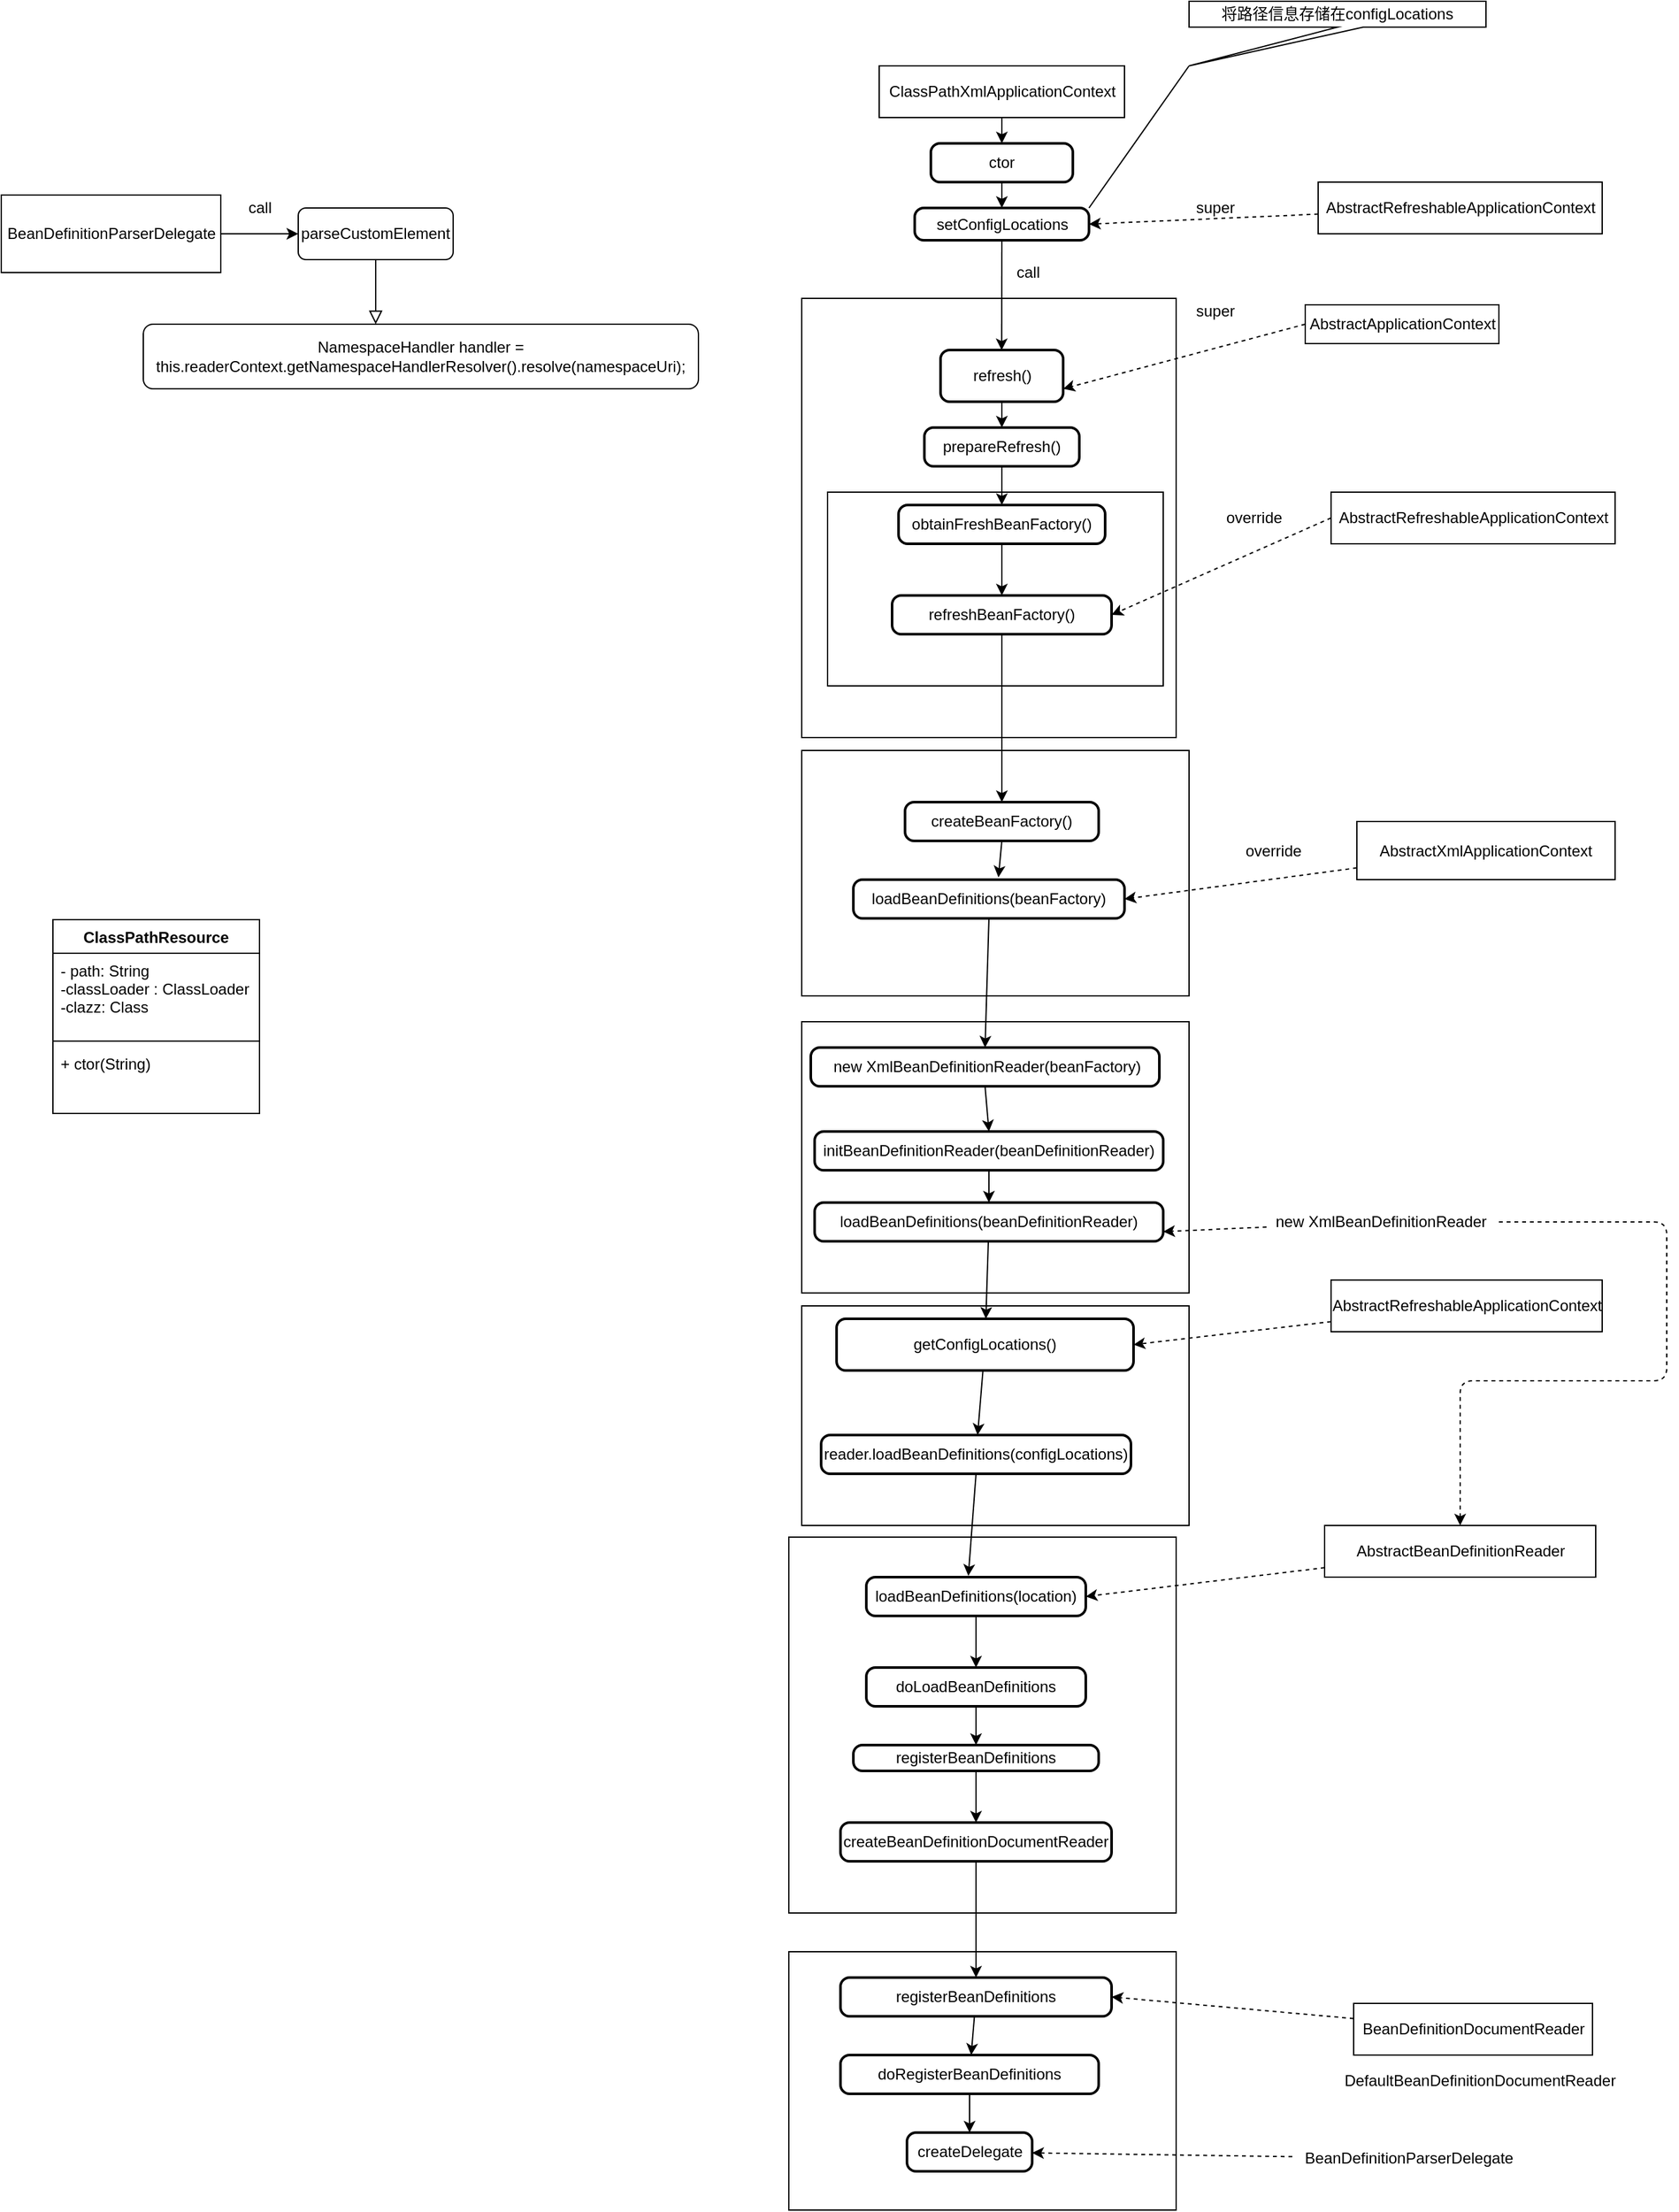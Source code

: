 <mxfile version="13.9.2" type="github">
  <diagram id="C5RBs43oDa-KdzZeNtuy" name="Page-1">
    <mxGraphModel dx="1679" dy="1573" grid="1" gridSize="10" guides="1" tooltips="1" connect="1" arrows="1" fold="1" page="1" pageScale="1" pageWidth="827" pageHeight="1169" math="0" shadow="0">
      <root>
        <mxCell id="WIyWlLk6GJQsqaUBKTNV-0" />
        <mxCell id="WIyWlLk6GJQsqaUBKTNV-1" parent="WIyWlLk6GJQsqaUBKTNV-0" />
        <mxCell id="WIyWlLk6GJQsqaUBKTNV-2" value="" style="rounded=0;html=1;jettySize=auto;orthogonalLoop=1;fontSize=11;endArrow=block;endFill=0;endSize=8;strokeWidth=1;shadow=0;labelBackgroundColor=none;edgeStyle=orthogonalEdgeStyle;" parent="WIyWlLk6GJQsqaUBKTNV-1" source="WIyWlLk6GJQsqaUBKTNV-3" edge="1">
          <mxGeometry relative="1" as="geometry">
            <mxPoint x="220" y="170" as="targetPoint" />
          </mxGeometry>
        </mxCell>
        <mxCell id="WIyWlLk6GJQsqaUBKTNV-3" value="parseCustomElement" style="rounded=1;whiteSpace=wrap;html=1;fontSize=12;glass=0;strokeWidth=1;shadow=0;" parent="WIyWlLk6GJQsqaUBKTNV-1" vertex="1">
          <mxGeometry x="160" y="80" width="120" height="40" as="geometry" />
        </mxCell>
        <mxCell id="WIyWlLk6GJQsqaUBKTNV-11" value="NamespaceHandler handler = this.readerContext.getNamespaceHandlerResolver().resolve(namespaceUri);" style="rounded=1;whiteSpace=wrap;html=1;fontSize=12;glass=0;strokeWidth=1;shadow=0;" parent="WIyWlLk6GJQsqaUBKTNV-1" vertex="1">
          <mxGeometry x="40" y="170" width="430" height="50" as="geometry" />
        </mxCell>
        <mxCell id="rMQCLUZE4Jsm2vmZJEsD-1" style="edgeStyle=orthogonalEdgeStyle;rounded=0;orthogonalLoop=1;jettySize=auto;html=1;exitX=1;exitY=0.5;exitDx=0;exitDy=0;entryX=0;entryY=0.5;entryDx=0;entryDy=0;" edge="1" parent="WIyWlLk6GJQsqaUBKTNV-1" source="rMQCLUZE4Jsm2vmZJEsD-0" target="WIyWlLk6GJQsqaUBKTNV-3">
          <mxGeometry relative="1" as="geometry" />
        </mxCell>
        <mxCell id="rMQCLUZE4Jsm2vmZJEsD-0" value="BeanDefinitionParserDelegate" style="html=1;" vertex="1" parent="WIyWlLk6GJQsqaUBKTNV-1">
          <mxGeometry x="-70" y="70" width="170" height="60" as="geometry" />
        </mxCell>
        <mxCell id="rMQCLUZE4Jsm2vmZJEsD-2" value="call" style="text;html=1;resizable=0;autosize=1;align=center;verticalAlign=middle;points=[];fillColor=none;strokeColor=none;rounded=0;" vertex="1" parent="WIyWlLk6GJQsqaUBKTNV-1">
          <mxGeometry x="115" y="70" width="30" height="20" as="geometry" />
        </mxCell>
        <mxCell id="rMQCLUZE4Jsm2vmZJEsD-18" style="edgeStyle=orthogonalEdgeStyle;rounded=0;orthogonalLoop=1;jettySize=auto;html=1;exitX=0.5;exitY=1;exitDx=0;exitDy=0;entryX=0.5;entryY=0;entryDx=0;entryDy=0;" edge="1" parent="WIyWlLk6GJQsqaUBKTNV-1" source="rMQCLUZE4Jsm2vmZJEsD-4" target="rMQCLUZE4Jsm2vmZJEsD-17">
          <mxGeometry relative="1" as="geometry" />
        </mxCell>
        <mxCell id="rMQCLUZE4Jsm2vmZJEsD-4" value="ClassPathXmlApplicationContext" style="html=1;" vertex="1" parent="WIyWlLk6GJQsqaUBKTNV-1">
          <mxGeometry x="610" y="-30" width="190" height="40" as="geometry" />
        </mxCell>
        <mxCell id="rMQCLUZE4Jsm2vmZJEsD-14" style="edgeStyle=orthogonalEdgeStyle;rounded=0;orthogonalLoop=1;jettySize=auto;html=1;exitX=0.5;exitY=1;exitDx=0;exitDy=0;entryX=0.5;entryY=0;entryDx=0;entryDy=0;" edge="1" parent="WIyWlLk6GJQsqaUBKTNV-1" source="rMQCLUZE4Jsm2vmZJEsD-5" target="rMQCLUZE4Jsm2vmZJEsD-9">
          <mxGeometry relative="1" as="geometry" />
        </mxCell>
        <mxCell id="rMQCLUZE4Jsm2vmZJEsD-5" value="refresh()" style="rounded=1;whiteSpace=wrap;html=1;absoluteArcSize=1;arcSize=14;strokeWidth=2;" vertex="1" parent="WIyWlLk6GJQsqaUBKTNV-1">
          <mxGeometry x="657.5" y="190" width="95" height="40" as="geometry" />
        </mxCell>
        <mxCell id="rMQCLUZE4Jsm2vmZJEsD-7" value="call" style="text;html=1;resizable=0;autosize=1;align=center;verticalAlign=middle;points=[];fillColor=none;strokeColor=none;rounded=0;" vertex="1" parent="WIyWlLk6GJQsqaUBKTNV-1">
          <mxGeometry x="710" y="120" width="30" height="20" as="geometry" />
        </mxCell>
        <mxCell id="rMQCLUZE4Jsm2vmZJEsD-8" value="" style="rounded=0;whiteSpace=wrap;html=1;fillColor=none;" vertex="1" parent="WIyWlLk6GJQsqaUBKTNV-1">
          <mxGeometry x="550" y="150" width="290" height="340" as="geometry" />
        </mxCell>
        <mxCell id="rMQCLUZE4Jsm2vmZJEsD-16" style="edgeStyle=orthogonalEdgeStyle;rounded=0;orthogonalLoop=1;jettySize=auto;html=1;exitX=0.5;exitY=1;exitDx=0;exitDy=0;entryX=0.5;entryY=0;entryDx=0;entryDy=0;" edge="1" parent="WIyWlLk6GJQsqaUBKTNV-1" source="rMQCLUZE4Jsm2vmZJEsD-9" target="rMQCLUZE4Jsm2vmZJEsD-15">
          <mxGeometry relative="1" as="geometry" />
        </mxCell>
        <mxCell id="rMQCLUZE4Jsm2vmZJEsD-9" value="prepareRefresh()" style="rounded=1;whiteSpace=wrap;html=1;absoluteArcSize=1;arcSize=14;strokeWidth=2;" vertex="1" parent="WIyWlLk6GJQsqaUBKTNV-1">
          <mxGeometry x="645" y="250" width="120" height="30" as="geometry" />
        </mxCell>
        <mxCell id="rMQCLUZE4Jsm2vmZJEsD-24" style="edgeStyle=none;rounded=0;orthogonalLoop=1;jettySize=auto;html=1;exitX=0.5;exitY=1;exitDx=0;exitDy=0;entryX=0.5;entryY=0;entryDx=0;entryDy=0;" edge="1" parent="WIyWlLk6GJQsqaUBKTNV-1" source="rMQCLUZE4Jsm2vmZJEsD-15" target="rMQCLUZE4Jsm2vmZJEsD-23">
          <mxGeometry relative="1" as="geometry" />
        </mxCell>
        <mxCell id="rMQCLUZE4Jsm2vmZJEsD-15" value="obtainFreshBeanFactory()" style="rounded=1;whiteSpace=wrap;html=1;absoluteArcSize=1;arcSize=14;strokeWidth=2;fillColor=none;" vertex="1" parent="WIyWlLk6GJQsqaUBKTNV-1">
          <mxGeometry x="625" y="310" width="160" height="30" as="geometry" />
        </mxCell>
        <mxCell id="rMQCLUZE4Jsm2vmZJEsD-53" style="edgeStyle=none;rounded=0;orthogonalLoop=1;jettySize=auto;html=1;exitX=0.5;exitY=1;exitDx=0;exitDy=0;entryX=0.5;entryY=0;entryDx=0;entryDy=0;" edge="1" parent="WIyWlLk6GJQsqaUBKTNV-1" source="rMQCLUZE4Jsm2vmZJEsD-17" target="rMQCLUZE4Jsm2vmZJEsD-52">
          <mxGeometry relative="1" as="geometry" />
        </mxCell>
        <mxCell id="rMQCLUZE4Jsm2vmZJEsD-17" value="ctor" style="rounded=1;whiteSpace=wrap;html=1;absoluteArcSize=1;arcSize=14;strokeWidth=2;fillColor=none;" vertex="1" parent="WIyWlLk6GJQsqaUBKTNV-1">
          <mxGeometry x="650" y="30" width="110" height="30" as="geometry" />
        </mxCell>
        <mxCell id="rMQCLUZE4Jsm2vmZJEsD-21" style="rounded=0;orthogonalLoop=1;jettySize=auto;html=1;exitX=0;exitY=0.5;exitDx=0;exitDy=0;entryX=1;entryY=0.75;entryDx=0;entryDy=0;dashed=1;" edge="1" parent="WIyWlLk6GJQsqaUBKTNV-1" source="rMQCLUZE4Jsm2vmZJEsD-20" target="rMQCLUZE4Jsm2vmZJEsD-5">
          <mxGeometry relative="1" as="geometry" />
        </mxCell>
        <mxCell id="rMQCLUZE4Jsm2vmZJEsD-20" value="AbstractApplicationContext" style="html=1;fillColor=none;" vertex="1" parent="WIyWlLk6GJQsqaUBKTNV-1">
          <mxGeometry x="940" y="155" width="150" height="30" as="geometry" />
        </mxCell>
        <mxCell id="rMQCLUZE4Jsm2vmZJEsD-22" value="" style="rounded=0;whiteSpace=wrap;html=1;fillColor=none;" vertex="1" parent="WIyWlLk6GJQsqaUBKTNV-1">
          <mxGeometry x="570" y="300" width="260" height="150" as="geometry" />
        </mxCell>
        <mxCell id="rMQCLUZE4Jsm2vmZJEsD-31" style="edgeStyle=none;rounded=0;orthogonalLoop=1;jettySize=auto;html=1;" edge="1" parent="WIyWlLk6GJQsqaUBKTNV-1" source="rMQCLUZE4Jsm2vmZJEsD-23" target="rMQCLUZE4Jsm2vmZJEsD-30">
          <mxGeometry relative="1" as="geometry" />
        </mxCell>
        <mxCell id="rMQCLUZE4Jsm2vmZJEsD-23" value="refreshBeanFactory()" style="rounded=1;whiteSpace=wrap;html=1;absoluteArcSize=1;arcSize=14;strokeWidth=2;fillColor=none;" vertex="1" parent="WIyWlLk6GJQsqaUBKTNV-1">
          <mxGeometry x="620" y="380" width="170" height="30" as="geometry" />
        </mxCell>
        <mxCell id="rMQCLUZE4Jsm2vmZJEsD-25" value="super" style="text;html=1;resizable=0;autosize=1;align=center;verticalAlign=middle;points=[];fillColor=none;strokeColor=none;rounded=0;" vertex="1" parent="WIyWlLk6GJQsqaUBKTNV-1">
          <mxGeometry x="845" y="150" width="50" height="20" as="geometry" />
        </mxCell>
        <mxCell id="rMQCLUZE4Jsm2vmZJEsD-27" style="edgeStyle=none;rounded=0;orthogonalLoop=1;jettySize=auto;html=1;exitX=0;exitY=0.5;exitDx=0;exitDy=0;entryX=1;entryY=0.5;entryDx=0;entryDy=0;dashed=1;" edge="1" parent="WIyWlLk6GJQsqaUBKTNV-1" source="rMQCLUZE4Jsm2vmZJEsD-26" target="rMQCLUZE4Jsm2vmZJEsD-23">
          <mxGeometry relative="1" as="geometry" />
        </mxCell>
        <mxCell id="rMQCLUZE4Jsm2vmZJEsD-26" value="AbstractRefreshableApplicationContext" style="html=1;fillColor=none;" vertex="1" parent="WIyWlLk6GJQsqaUBKTNV-1">
          <mxGeometry x="960" y="300" width="220" height="40" as="geometry" />
        </mxCell>
        <mxCell id="rMQCLUZE4Jsm2vmZJEsD-28" value="override" style="text;html=1;resizable=0;autosize=1;align=center;verticalAlign=middle;points=[];fillColor=none;strokeColor=none;rounded=0;" vertex="1" parent="WIyWlLk6GJQsqaUBKTNV-1">
          <mxGeometry x="870" y="310" width="60" height="20" as="geometry" />
        </mxCell>
        <mxCell id="rMQCLUZE4Jsm2vmZJEsD-29" value="" style="rounded=0;whiteSpace=wrap;html=1;fillColor=none;" vertex="1" parent="WIyWlLk6GJQsqaUBKTNV-1">
          <mxGeometry x="550" y="500" width="300" height="190" as="geometry" />
        </mxCell>
        <mxCell id="rMQCLUZE4Jsm2vmZJEsD-33" style="edgeStyle=none;rounded=0;orthogonalLoop=1;jettySize=auto;html=1;exitX=0.5;exitY=1;exitDx=0;exitDy=0;entryX=0.535;entryY=-0.057;entryDx=0;entryDy=0;entryPerimeter=0;" edge="1" parent="WIyWlLk6GJQsqaUBKTNV-1" source="rMQCLUZE4Jsm2vmZJEsD-30" target="rMQCLUZE4Jsm2vmZJEsD-32">
          <mxGeometry relative="1" as="geometry" />
        </mxCell>
        <mxCell id="rMQCLUZE4Jsm2vmZJEsD-30" value="createBeanFactory()" style="rounded=1;whiteSpace=wrap;html=1;absoluteArcSize=1;arcSize=14;strokeWidth=2;fillColor=none;" vertex="1" parent="WIyWlLk6GJQsqaUBKTNV-1">
          <mxGeometry x="630" y="540" width="150" height="30" as="geometry" />
        </mxCell>
        <mxCell id="rMQCLUZE4Jsm2vmZJEsD-43" style="edgeStyle=none;rounded=0;orthogonalLoop=1;jettySize=auto;html=1;exitX=0.5;exitY=1;exitDx=0;exitDy=0;entryX=0.5;entryY=0;entryDx=0;entryDy=0;" edge="1" parent="WIyWlLk6GJQsqaUBKTNV-1" source="rMQCLUZE4Jsm2vmZJEsD-32" target="rMQCLUZE4Jsm2vmZJEsD-41">
          <mxGeometry relative="1" as="geometry" />
        </mxCell>
        <mxCell id="rMQCLUZE4Jsm2vmZJEsD-32" value="loadBeanDefinitions(beanFactory)" style="rounded=1;whiteSpace=wrap;html=1;absoluteArcSize=1;arcSize=14;strokeWidth=2;fillColor=none;" vertex="1" parent="WIyWlLk6GJQsqaUBKTNV-1">
          <mxGeometry x="590" y="600" width="210" height="30" as="geometry" />
        </mxCell>
        <mxCell id="rMQCLUZE4Jsm2vmZJEsD-35" style="edgeStyle=none;rounded=0;orthogonalLoop=1;jettySize=auto;html=1;entryX=1;entryY=0.5;entryDx=0;entryDy=0;dashed=1;" edge="1" parent="WIyWlLk6GJQsqaUBKTNV-1" source="rMQCLUZE4Jsm2vmZJEsD-34" target="rMQCLUZE4Jsm2vmZJEsD-32">
          <mxGeometry relative="1" as="geometry" />
        </mxCell>
        <mxCell id="rMQCLUZE4Jsm2vmZJEsD-34" value="AbstractXmlApplicationContext" style="rounded=0;whiteSpace=wrap;html=1;fillColor=none;" vertex="1" parent="WIyWlLk6GJQsqaUBKTNV-1">
          <mxGeometry x="980" y="555" width="200" height="45" as="geometry" />
        </mxCell>
        <mxCell id="rMQCLUZE4Jsm2vmZJEsD-36" value="override" style="text;html=1;resizable=0;autosize=1;align=center;verticalAlign=middle;points=[];fillColor=none;strokeColor=none;rounded=0;" vertex="1" parent="WIyWlLk6GJQsqaUBKTNV-1">
          <mxGeometry x="885" y="567.5" width="60" height="20" as="geometry" />
        </mxCell>
        <mxCell id="rMQCLUZE4Jsm2vmZJEsD-37" value="ClassPathResource" style="swimlane;fontStyle=1;align=center;verticalAlign=top;childLayout=stackLayout;horizontal=1;startSize=26;horizontalStack=0;resizeParent=1;resizeParentMax=0;resizeLast=0;collapsible=1;marginBottom=0;fillColor=none;" vertex="1" parent="WIyWlLk6GJQsqaUBKTNV-1">
          <mxGeometry x="-30" y="631" width="160" height="150" as="geometry" />
        </mxCell>
        <mxCell id="rMQCLUZE4Jsm2vmZJEsD-38" value="- path: String&#xa;-classLoader : ClassLoader&#xa;-clazz: Class" style="text;strokeColor=none;fillColor=none;align=left;verticalAlign=top;spacingLeft=4;spacingRight=4;overflow=hidden;rotatable=0;points=[[0,0.5],[1,0.5]];portConstraint=eastwest;" vertex="1" parent="rMQCLUZE4Jsm2vmZJEsD-37">
          <mxGeometry y="26" width="160" height="64" as="geometry" />
        </mxCell>
        <mxCell id="rMQCLUZE4Jsm2vmZJEsD-39" value="" style="line;strokeWidth=1;fillColor=none;align=left;verticalAlign=middle;spacingTop=-1;spacingLeft=3;spacingRight=3;rotatable=0;labelPosition=right;points=[];portConstraint=eastwest;" vertex="1" parent="rMQCLUZE4Jsm2vmZJEsD-37">
          <mxGeometry y="90" width="160" height="8" as="geometry" />
        </mxCell>
        <mxCell id="rMQCLUZE4Jsm2vmZJEsD-40" value="+ ctor(String)" style="text;strokeColor=none;fillColor=none;align=left;verticalAlign=top;spacingLeft=4;spacingRight=4;overflow=hidden;rotatable=0;points=[[0,0.5],[1,0.5]];portConstraint=eastwest;" vertex="1" parent="rMQCLUZE4Jsm2vmZJEsD-37">
          <mxGeometry y="98" width="160" height="52" as="geometry" />
        </mxCell>
        <mxCell id="rMQCLUZE4Jsm2vmZJEsD-45" style="edgeStyle=none;rounded=0;orthogonalLoop=1;jettySize=auto;html=1;exitX=0.5;exitY=1;exitDx=0;exitDy=0;entryX=0.5;entryY=0;entryDx=0;entryDy=0;" edge="1" parent="WIyWlLk6GJQsqaUBKTNV-1" source="rMQCLUZE4Jsm2vmZJEsD-41" target="rMQCLUZE4Jsm2vmZJEsD-44">
          <mxGeometry relative="1" as="geometry" />
        </mxCell>
        <mxCell id="rMQCLUZE4Jsm2vmZJEsD-41" value="&amp;nbsp;new XmlBeanDefinitionReader(beanFactory)" style="rounded=1;whiteSpace=wrap;html=1;absoluteArcSize=1;arcSize=14;strokeWidth=2;fillColor=none;" vertex="1" parent="WIyWlLk6GJQsqaUBKTNV-1">
          <mxGeometry x="557" y="730" width="270" height="30" as="geometry" />
        </mxCell>
        <mxCell id="rMQCLUZE4Jsm2vmZJEsD-42" value="" style="rounded=0;whiteSpace=wrap;html=1;fillColor=none;" vertex="1" parent="WIyWlLk6GJQsqaUBKTNV-1">
          <mxGeometry x="550" y="710" width="300" height="210" as="geometry" />
        </mxCell>
        <mxCell id="rMQCLUZE4Jsm2vmZJEsD-47" style="edgeStyle=none;rounded=0;orthogonalLoop=1;jettySize=auto;html=1;exitX=0.5;exitY=1;exitDx=0;exitDy=0;entryX=0.5;entryY=0;entryDx=0;entryDy=0;" edge="1" parent="WIyWlLk6GJQsqaUBKTNV-1" source="rMQCLUZE4Jsm2vmZJEsD-44" target="rMQCLUZE4Jsm2vmZJEsD-46">
          <mxGeometry relative="1" as="geometry" />
        </mxCell>
        <mxCell id="rMQCLUZE4Jsm2vmZJEsD-44" value="initBeanDefinitionReader(beanDefinitionReader)" style="rounded=1;whiteSpace=wrap;html=1;absoluteArcSize=1;arcSize=14;strokeWidth=2;fillColor=none;" vertex="1" parent="WIyWlLk6GJQsqaUBKTNV-1">
          <mxGeometry x="560" y="795" width="270" height="30" as="geometry" />
        </mxCell>
        <mxCell id="rMQCLUZE4Jsm2vmZJEsD-49" style="edgeStyle=none;rounded=0;orthogonalLoop=1;jettySize=auto;html=1;" edge="1" parent="WIyWlLk6GJQsqaUBKTNV-1" source="rMQCLUZE4Jsm2vmZJEsD-46" target="rMQCLUZE4Jsm2vmZJEsD-48">
          <mxGeometry relative="1" as="geometry" />
        </mxCell>
        <mxCell id="rMQCLUZE4Jsm2vmZJEsD-46" value="loadBeanDefinitions(beanDefinitionReader)" style="rounded=1;whiteSpace=wrap;html=1;absoluteArcSize=1;arcSize=14;strokeWidth=2;fillColor=none;" vertex="1" parent="WIyWlLk6GJQsqaUBKTNV-1">
          <mxGeometry x="560" y="850" width="270" height="30" as="geometry" />
        </mxCell>
        <mxCell id="rMQCLUZE4Jsm2vmZJEsD-64" style="edgeStyle=none;curved=1;orthogonalLoop=1;jettySize=auto;html=1;endArrow=classic;endFill=1;" edge="1" parent="WIyWlLk6GJQsqaUBKTNV-1" source="rMQCLUZE4Jsm2vmZJEsD-48" target="rMQCLUZE4Jsm2vmZJEsD-62">
          <mxGeometry relative="1" as="geometry" />
        </mxCell>
        <mxCell id="rMQCLUZE4Jsm2vmZJEsD-48" value="getConfigLocations()" style="rounded=1;whiteSpace=wrap;html=1;absoluteArcSize=1;arcSize=14;strokeWidth=2;fillColor=none;" vertex="1" parent="WIyWlLk6GJQsqaUBKTNV-1">
          <mxGeometry x="577" y="940" width="230" height="40" as="geometry" />
        </mxCell>
        <mxCell id="rMQCLUZE4Jsm2vmZJEsD-51" style="edgeStyle=none;rounded=0;orthogonalLoop=1;jettySize=auto;html=1;entryX=1;entryY=0.5;entryDx=0;entryDy=0;dashed=1;" edge="1" parent="WIyWlLk6GJQsqaUBKTNV-1" source="rMQCLUZE4Jsm2vmZJEsD-50" target="rMQCLUZE4Jsm2vmZJEsD-48">
          <mxGeometry relative="1" as="geometry" />
        </mxCell>
        <mxCell id="rMQCLUZE4Jsm2vmZJEsD-50" value="AbstractRefreshableApplicationContext" style="html=1;fillColor=none;" vertex="1" parent="WIyWlLk6GJQsqaUBKTNV-1">
          <mxGeometry x="960" y="910" width="210" height="40" as="geometry" />
        </mxCell>
        <mxCell id="rMQCLUZE4Jsm2vmZJEsD-54" style="edgeStyle=none;rounded=0;orthogonalLoop=1;jettySize=auto;html=1;exitX=0.5;exitY=1;exitDx=0;exitDy=0;entryX=0.534;entryY=0.118;entryDx=0;entryDy=0;entryPerimeter=0;" edge="1" parent="WIyWlLk6GJQsqaUBKTNV-1" source="rMQCLUZE4Jsm2vmZJEsD-52" target="rMQCLUZE4Jsm2vmZJEsD-8">
          <mxGeometry relative="1" as="geometry" />
        </mxCell>
        <mxCell id="rMQCLUZE4Jsm2vmZJEsD-52" value="setConfigLocations" style="rounded=1;whiteSpace=wrap;html=1;absoluteArcSize=1;arcSize=14;strokeWidth=2;fillColor=none;" vertex="1" parent="WIyWlLk6GJQsqaUBKTNV-1">
          <mxGeometry x="637.5" y="80" width="135" height="25" as="geometry" />
        </mxCell>
        <mxCell id="rMQCLUZE4Jsm2vmZJEsD-56" style="edgeStyle=none;rounded=0;orthogonalLoop=1;jettySize=auto;html=1;entryX=1;entryY=0.5;entryDx=0;entryDy=0;dashed=1;" edge="1" parent="WIyWlLk6GJQsqaUBKTNV-1" source="rMQCLUZE4Jsm2vmZJEsD-55" target="rMQCLUZE4Jsm2vmZJEsD-52">
          <mxGeometry relative="1" as="geometry" />
        </mxCell>
        <mxCell id="rMQCLUZE4Jsm2vmZJEsD-55" value="AbstractRefreshableApplicationContext" style="html=1;fillColor=none;" vertex="1" parent="WIyWlLk6GJQsqaUBKTNV-1">
          <mxGeometry x="950" y="60" width="220" height="40" as="geometry" />
        </mxCell>
        <mxCell id="rMQCLUZE4Jsm2vmZJEsD-57" value="super" style="text;html=1;resizable=0;autosize=1;align=center;verticalAlign=middle;points=[];fillColor=none;strokeColor=none;rounded=0;" vertex="1" parent="WIyWlLk6GJQsqaUBKTNV-1">
          <mxGeometry x="845" y="70" width="50" height="20" as="geometry" />
        </mxCell>
        <mxCell id="rMQCLUZE4Jsm2vmZJEsD-60" style="edgeStyle=none;rounded=0;orthogonalLoop=1;jettySize=auto;html=1;exitX=0;exitY=0;exitDx=0;exitDy=50;exitPerimeter=0;dashed=1;strokeColor=none;" edge="1" parent="WIyWlLk6GJQsqaUBKTNV-1" source="rMQCLUZE4Jsm2vmZJEsD-59">
          <mxGeometry relative="1" as="geometry">
            <mxPoint x="780" y="90" as="targetPoint" />
          </mxGeometry>
        </mxCell>
        <mxCell id="rMQCLUZE4Jsm2vmZJEsD-61" style="edgeStyle=none;orthogonalLoop=1;jettySize=auto;html=1;entryX=1;entryY=0;entryDx=0;entryDy=0;exitX=0;exitY=0;exitDx=0;exitDy=50;exitPerimeter=0;curved=1;endArrow=none;endFill=0;" edge="1" parent="WIyWlLk6GJQsqaUBKTNV-1" source="rMQCLUZE4Jsm2vmZJEsD-59" target="rMQCLUZE4Jsm2vmZJEsD-52">
          <mxGeometry relative="1" as="geometry" />
        </mxCell>
        <mxCell id="rMQCLUZE4Jsm2vmZJEsD-59" value="将路径信息存储在configLocations" style="shape=callout;whiteSpace=wrap;html=1;perimeter=calloutPerimeter;fillColor=none;position2=0;" vertex="1" parent="WIyWlLk6GJQsqaUBKTNV-1">
          <mxGeometry x="850" y="-80" width="230" height="50" as="geometry" />
        </mxCell>
        <mxCell id="rMQCLUZE4Jsm2vmZJEsD-68" style="edgeStyle=none;curved=1;orthogonalLoop=1;jettySize=auto;html=1;exitX=0.5;exitY=1;exitDx=0;exitDy=0;entryX=0.465;entryY=-0.033;entryDx=0;entryDy=0;entryPerimeter=0;endArrow=classic;endFill=1;" edge="1" parent="WIyWlLk6GJQsqaUBKTNV-1" source="rMQCLUZE4Jsm2vmZJEsD-62" target="rMQCLUZE4Jsm2vmZJEsD-67">
          <mxGeometry relative="1" as="geometry" />
        </mxCell>
        <mxCell id="rMQCLUZE4Jsm2vmZJEsD-62" value="reader.loadBeanDefinitions(configLocations)" style="rounded=1;whiteSpace=wrap;html=1;absoluteArcSize=1;arcSize=14;strokeWidth=2;fillColor=none;" vertex="1" parent="WIyWlLk6GJQsqaUBKTNV-1">
          <mxGeometry x="565" y="1030" width="240" height="30" as="geometry" />
        </mxCell>
        <mxCell id="rMQCLUZE4Jsm2vmZJEsD-66" value="" style="rounded=0;whiteSpace=wrap;html=1;strokeColor=#000000;fillColor=none;" vertex="1" parent="WIyWlLk6GJQsqaUBKTNV-1">
          <mxGeometry x="540" y="1109" width="300" height="291" as="geometry" />
        </mxCell>
        <mxCell id="rMQCLUZE4Jsm2vmZJEsD-76" style="edgeStyle=orthogonalEdgeStyle;orthogonalLoop=1;jettySize=auto;html=1;entryX=0.5;entryY=0;entryDx=0;entryDy=0;endArrow=classic;endFill=1;" edge="1" parent="WIyWlLk6GJQsqaUBKTNV-1" source="rMQCLUZE4Jsm2vmZJEsD-67" target="rMQCLUZE4Jsm2vmZJEsD-75">
          <mxGeometry relative="1" as="geometry" />
        </mxCell>
        <mxCell id="rMQCLUZE4Jsm2vmZJEsD-67" value="loadBeanDefinitions(location)" style="rounded=1;whiteSpace=wrap;html=1;absoluteArcSize=1;arcSize=14;strokeWidth=2;fillColor=none;" vertex="1" parent="WIyWlLk6GJQsqaUBKTNV-1">
          <mxGeometry x="600" y="1140" width="170" height="30" as="geometry" />
        </mxCell>
        <mxCell id="rMQCLUZE4Jsm2vmZJEsD-69" value="" style="rounded=0;whiteSpace=wrap;html=1;strokeColor=#000000;fillColor=none;" vertex="1" parent="WIyWlLk6GJQsqaUBKTNV-1">
          <mxGeometry x="550" y="930" width="300" height="170" as="geometry" />
        </mxCell>
        <mxCell id="rMQCLUZE4Jsm2vmZJEsD-71" style="edgeStyle=none;curved=1;orthogonalLoop=1;jettySize=auto;html=1;entryX=1;entryY=0.5;entryDx=0;entryDy=0;endArrow=classic;endFill=1;dashed=1;" edge="1" parent="WIyWlLk6GJQsqaUBKTNV-1" source="rMQCLUZE4Jsm2vmZJEsD-70" target="rMQCLUZE4Jsm2vmZJEsD-67">
          <mxGeometry relative="1" as="geometry" />
        </mxCell>
        <mxCell id="rMQCLUZE4Jsm2vmZJEsD-70" value="AbstractBeanDefinitionReader" style="html=1;fillColor=none;" vertex="1" parent="WIyWlLk6GJQsqaUBKTNV-1">
          <mxGeometry x="955" y="1100" width="210" height="40" as="geometry" />
        </mxCell>
        <mxCell id="rMQCLUZE4Jsm2vmZJEsD-73" style="edgeStyle=none;curved=1;orthogonalLoop=1;jettySize=auto;html=1;entryX=1;entryY=0.75;entryDx=0;entryDy=0;dashed=1;endArrow=classic;endFill=1;" edge="1" parent="WIyWlLk6GJQsqaUBKTNV-1" source="rMQCLUZE4Jsm2vmZJEsD-72" target="rMQCLUZE4Jsm2vmZJEsD-46">
          <mxGeometry relative="1" as="geometry" />
        </mxCell>
        <mxCell id="rMQCLUZE4Jsm2vmZJEsD-74" style="edgeStyle=orthogonalEdgeStyle;orthogonalLoop=1;jettySize=auto;html=1;entryX=0.5;entryY=0;entryDx=0;entryDy=0;dashed=1;endArrow=classic;endFill=1;" edge="1" parent="WIyWlLk6GJQsqaUBKTNV-1" source="rMQCLUZE4Jsm2vmZJEsD-72" target="rMQCLUZE4Jsm2vmZJEsD-70">
          <mxGeometry relative="1" as="geometry">
            <Array as="points">
              <mxPoint x="1220" y="865" />
              <mxPoint x="1220" y="988" />
              <mxPoint x="1060" y="988" />
            </Array>
          </mxGeometry>
        </mxCell>
        <mxCell id="rMQCLUZE4Jsm2vmZJEsD-72" value="new XmlBeanDefinitionReader&amp;nbsp;" style="text;html=1;resizable=0;autosize=1;align=center;verticalAlign=middle;points=[];fillColor=none;strokeColor=none;rounded=0;" vertex="1" parent="WIyWlLk6GJQsqaUBKTNV-1">
          <mxGeometry x="910" y="855" width="180" height="20" as="geometry" />
        </mxCell>
        <mxCell id="rMQCLUZE4Jsm2vmZJEsD-80" style="edgeStyle=orthogonalEdgeStyle;rounded=0;orthogonalLoop=1;jettySize=auto;html=1;entryX=0.5;entryY=0;entryDx=0;entryDy=0;" edge="1" parent="WIyWlLk6GJQsqaUBKTNV-1" source="rMQCLUZE4Jsm2vmZJEsD-75" target="rMQCLUZE4Jsm2vmZJEsD-78">
          <mxGeometry relative="1" as="geometry" />
        </mxCell>
        <mxCell id="rMQCLUZE4Jsm2vmZJEsD-75" value="doLoadBeanDefinitions" style="rounded=1;whiteSpace=wrap;html=1;absoluteArcSize=1;arcSize=14;strokeWidth=2;fillColor=none;" vertex="1" parent="WIyWlLk6GJQsqaUBKTNV-1">
          <mxGeometry x="600" y="1210" width="170" height="30" as="geometry" />
        </mxCell>
        <mxCell id="rMQCLUZE4Jsm2vmZJEsD-82" value="" style="edgeStyle=orthogonalEdgeStyle;rounded=0;orthogonalLoop=1;jettySize=auto;html=1;" edge="1" parent="WIyWlLk6GJQsqaUBKTNV-1" source="rMQCLUZE4Jsm2vmZJEsD-78" target="rMQCLUZE4Jsm2vmZJEsD-81">
          <mxGeometry relative="1" as="geometry" />
        </mxCell>
        <mxCell id="rMQCLUZE4Jsm2vmZJEsD-78" value="registerBeanDefinitions" style="rounded=1;whiteSpace=wrap;html=1;absoluteArcSize=1;arcSize=14;strokeWidth=2;" vertex="1" parent="WIyWlLk6GJQsqaUBKTNV-1">
          <mxGeometry x="590" y="1270" width="190" height="20" as="geometry" />
        </mxCell>
        <mxCell id="rMQCLUZE4Jsm2vmZJEsD-87" style="edgeStyle=orthogonalEdgeStyle;rounded=0;orthogonalLoop=1;jettySize=auto;html=1;entryX=0.5;entryY=0;entryDx=0;entryDy=0;" edge="1" parent="WIyWlLk6GJQsqaUBKTNV-1" source="rMQCLUZE4Jsm2vmZJEsD-81" target="rMQCLUZE4Jsm2vmZJEsD-86">
          <mxGeometry relative="1" as="geometry" />
        </mxCell>
        <mxCell id="rMQCLUZE4Jsm2vmZJEsD-81" value="createBeanDefinitionDocumentReader" style="rounded=1;whiteSpace=wrap;html=1;absoluteArcSize=1;arcSize=14;strokeWidth=2;" vertex="1" parent="WIyWlLk6GJQsqaUBKTNV-1">
          <mxGeometry x="580" y="1330" width="210" height="30" as="geometry" />
        </mxCell>
        <mxCell id="rMQCLUZE4Jsm2vmZJEsD-88" style="rounded=0;orthogonalLoop=1;jettySize=auto;html=1;entryX=1;entryY=0.5;entryDx=0;entryDy=0;dashed=1;" edge="1" parent="WIyWlLk6GJQsqaUBKTNV-1" source="rMQCLUZE4Jsm2vmZJEsD-83" target="rMQCLUZE4Jsm2vmZJEsD-86">
          <mxGeometry relative="1" as="geometry" />
        </mxCell>
        <mxCell id="rMQCLUZE4Jsm2vmZJEsD-83" value="BeanDefinitionDocumentReader" style="html=1;" vertex="1" parent="WIyWlLk6GJQsqaUBKTNV-1">
          <mxGeometry x="977.5" y="1470" width="185" height="40" as="geometry" />
        </mxCell>
        <mxCell id="rMQCLUZE4Jsm2vmZJEsD-84" value="" style="rounded=0;whiteSpace=wrap;html=1;fillColor=none;" vertex="1" parent="WIyWlLk6GJQsqaUBKTNV-1">
          <mxGeometry x="540" y="1430" width="300" height="200" as="geometry" />
        </mxCell>
        <mxCell id="rMQCLUZE4Jsm2vmZJEsD-85" value="DefaultBeanDefinitionDocumentReader" style="text;html=1;resizable=0;autosize=1;align=center;verticalAlign=middle;points=[];fillColor=none;strokeColor=none;rounded=0;" vertex="1" parent="WIyWlLk6GJQsqaUBKTNV-1">
          <mxGeometry x="960" y="1520" width="230" height="20" as="geometry" />
        </mxCell>
        <mxCell id="rMQCLUZE4Jsm2vmZJEsD-90" value="" style="edgeStyle=none;rounded=0;orthogonalLoop=1;jettySize=auto;html=1;" edge="1" parent="WIyWlLk6GJQsqaUBKTNV-1" source="rMQCLUZE4Jsm2vmZJEsD-86" target="rMQCLUZE4Jsm2vmZJEsD-89">
          <mxGeometry relative="1" as="geometry" />
        </mxCell>
        <mxCell id="rMQCLUZE4Jsm2vmZJEsD-86" value="registerBeanDefinitions" style="rounded=1;whiteSpace=wrap;html=1;absoluteArcSize=1;arcSize=14;strokeWidth=2;fillColor=none;" vertex="1" parent="WIyWlLk6GJQsqaUBKTNV-1">
          <mxGeometry x="580" y="1450" width="210" height="30" as="geometry" />
        </mxCell>
        <mxCell id="rMQCLUZE4Jsm2vmZJEsD-92" value="" style="edgeStyle=none;rounded=0;orthogonalLoop=1;jettySize=auto;html=1;" edge="1" parent="WIyWlLk6GJQsqaUBKTNV-1" source="rMQCLUZE4Jsm2vmZJEsD-89" target="rMQCLUZE4Jsm2vmZJEsD-91">
          <mxGeometry relative="1" as="geometry" />
        </mxCell>
        <mxCell id="rMQCLUZE4Jsm2vmZJEsD-89" value="doRegisterBeanDefinitions" style="rounded=1;whiteSpace=wrap;html=1;absoluteArcSize=1;arcSize=14;strokeWidth=2;fillColor=none;" vertex="1" parent="WIyWlLk6GJQsqaUBKTNV-1">
          <mxGeometry x="580" y="1510" width="200" height="30" as="geometry" />
        </mxCell>
        <mxCell id="rMQCLUZE4Jsm2vmZJEsD-91" value="createDelegate" style="rounded=1;whiteSpace=wrap;html=1;absoluteArcSize=1;arcSize=14;strokeWidth=2;fillColor=none;" vertex="1" parent="WIyWlLk6GJQsqaUBKTNV-1">
          <mxGeometry x="631.5" y="1570" width="97" height="30" as="geometry" />
        </mxCell>
        <mxCell id="rMQCLUZE4Jsm2vmZJEsD-95" style="edgeStyle=none;rounded=0;orthogonalLoop=1;jettySize=auto;html=1;dashed=1;" edge="1" parent="WIyWlLk6GJQsqaUBKTNV-1" source="rMQCLUZE4Jsm2vmZJEsD-93" target="rMQCLUZE4Jsm2vmZJEsD-91">
          <mxGeometry relative="1" as="geometry" />
        </mxCell>
        <mxCell id="rMQCLUZE4Jsm2vmZJEsD-93" value="BeanDefinitionParserDelegate" style="text;html=1;resizable=0;autosize=1;align=center;verticalAlign=middle;points=[];fillColor=none;strokeColor=none;rounded=0;" vertex="1" parent="WIyWlLk6GJQsqaUBKTNV-1">
          <mxGeometry x="930" y="1580" width="180" height="20" as="geometry" />
        </mxCell>
      </root>
    </mxGraphModel>
  </diagram>
</mxfile>
